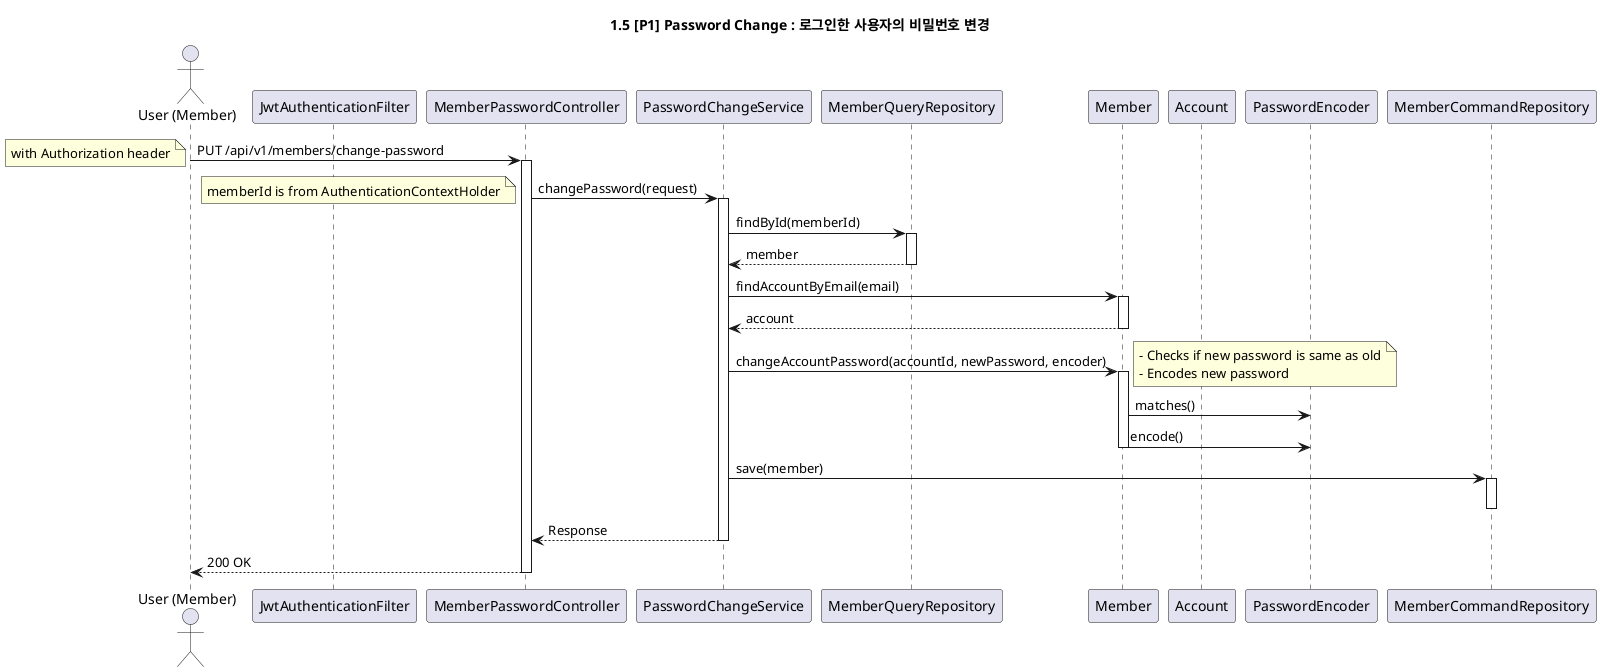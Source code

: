 @startuml

title 1.5 [P1] Password Change : 로그인한 사용자의 비밀번호 변경

actor "User (Member)" as User
participant "JwtAuthenticationFilter" as Filter
participant "MemberPasswordController" as Controller
participant "PasswordChangeService" as AppService
participant "MemberQueryRepository" as QueryRepo
participant "Member" as MemberDomain
participant "Account" as AccountDomain
participant "PasswordEncoder" as Encoder
participant "MemberCommandRepository" as CommandRepo

User -> Controller: PUT /api/v1/members/change-password
note left: with Authorization header
activate Controller

Controller -> AppService: changePassword(request)
note left: memberId is from AuthenticationContextHolder
activate AppService

AppService -> QueryRepo: findById(memberId)
activate QueryRepo
QueryRepo --> AppService: member
deactivate QueryRepo

AppService -> MemberDomain: findAccountByEmail(email)
activate MemberDomain
MemberDomain --> AppService: account
deactivate MemberDomain

AppService -> MemberDomain: changeAccountPassword(accountId, newPassword, encoder)
activate MemberDomain
note right
  - Checks if new password is same as old
  - Encodes new password
end note
MemberDomain -> Encoder: matches()
MemberDomain -> Encoder: encode()
deactivate MemberDomain

AppService -> CommandRepo: save(member)
activate CommandRepo
deactivate CommandRepo

AppService --> Controller: Response
deactivate AppService

Controller --> User: 200 OK
deactivate Controller

@enduml
